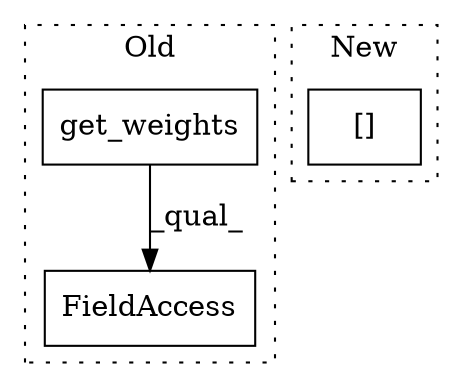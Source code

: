 digraph G {
subgraph cluster0 {
1 [label="get_weights" a="32" s="12060" l="13" shape="box"];
3 [label="FieldAccess" a="22" s="12321" l="11" shape="box"];
label = "Old";
style="dotted";
}
subgraph cluster1 {
2 [label="[]" a="2" s="12302,12318" l="14,1" shape="box"];
label = "New";
style="dotted";
}
1 -> 3 [label="_qual_"];
}